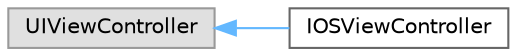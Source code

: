 digraph "Graphical Class Hierarchy"
{
 // INTERACTIVE_SVG=YES
 // LATEX_PDF_SIZE
  bgcolor="transparent";
  edge [fontname=Helvetica,fontsize=10,labelfontname=Helvetica,labelfontsize=10];
  node [fontname=Helvetica,fontsize=10,shape=box,height=0.2,width=0.4];
  rankdir="LR";
  Node0 [id="Node000000",label="UIViewController",height=0.2,width=0.4,color="grey60", fillcolor="#E0E0E0", style="filled",tooltip=" "];
  Node0 -> Node1 [id="edge9803_Node000000_Node000001",dir="back",color="steelblue1",style="solid",tooltip=" "];
  Node1 [id="Node000001",label="IOSViewController",height=0.2,width=0.4,color="grey40", fillcolor="white", style="filled",URL="$d9/d18/interfaceIOSViewController.html",tooltip="A view controller subclass that handles loading our IOS view as well as autorotation."];
}
